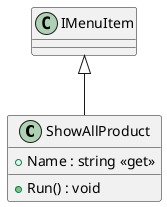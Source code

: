 @startuml
class ShowAllProduct {
    + Name : string <<get>>
    + Run() : void
}
IMenuItem <|-- ShowAllProduct
@enduml
